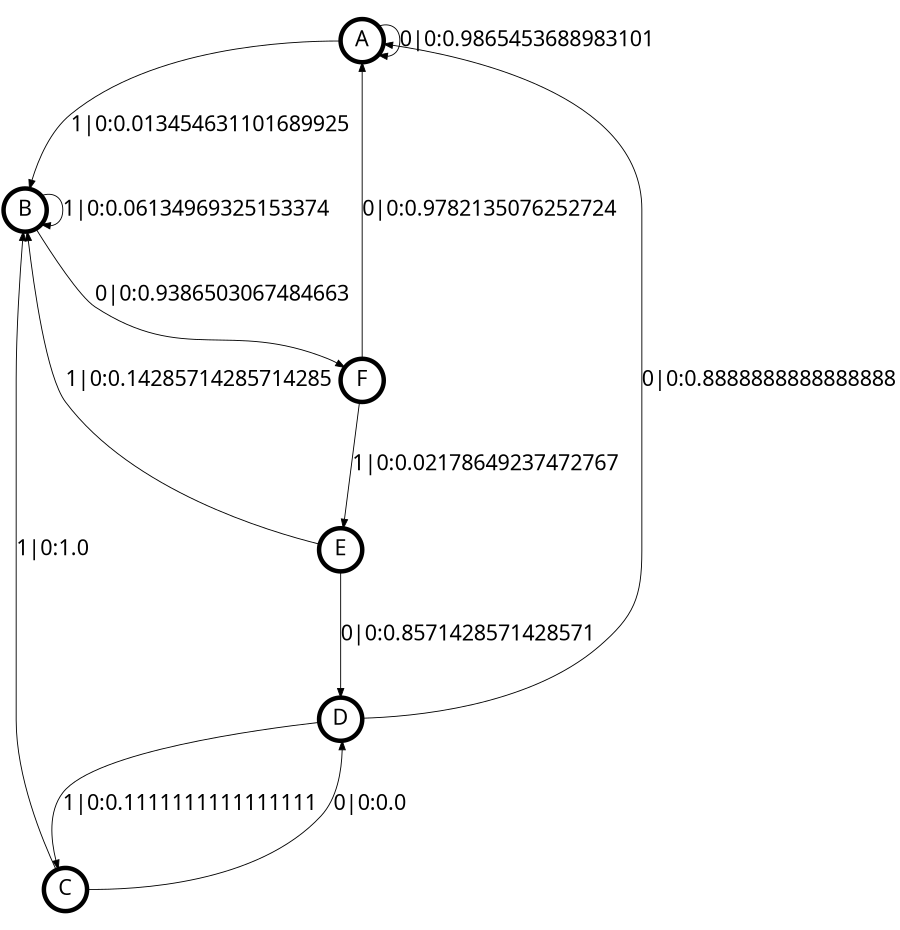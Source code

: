 digraph  {
size = "6,8.5";
ratio = "fill";
node
[shape = circle];
node [fontsize = 24];
node [penwidth = 5];
edge [fontsize = 24];
node [fontname = "CMU Serif Roman"];
graph [fontname = "CMU Serif Roman"];
edge [fontname = "CMU Serif Roman"];
A -> A [label = "0|0:0.9865453688983101\l"];
A -> B [label = "1|0:0.013454631101689925\l"];
B -> B [label = "1|0:0.06134969325153374\l"];
B -> F [label = "0|0:0.9386503067484663\l"];
C -> B [label = "1|0:1.0\l"];
C -> D [label = "0|0:0.0\l"];
D -> A [label = "0|0:0.8888888888888888\l"];
D -> C [label = "1|0:0.1111111111111111\l"];
E -> B [label = "1|0:0.14285714285714285\l"];
E -> D [label = "0|0:0.8571428571428571\l"];
F -> A [label = "0|0:0.9782135076252724\l"];
F -> E [label = "1|0:0.02178649237472767\l"];
}